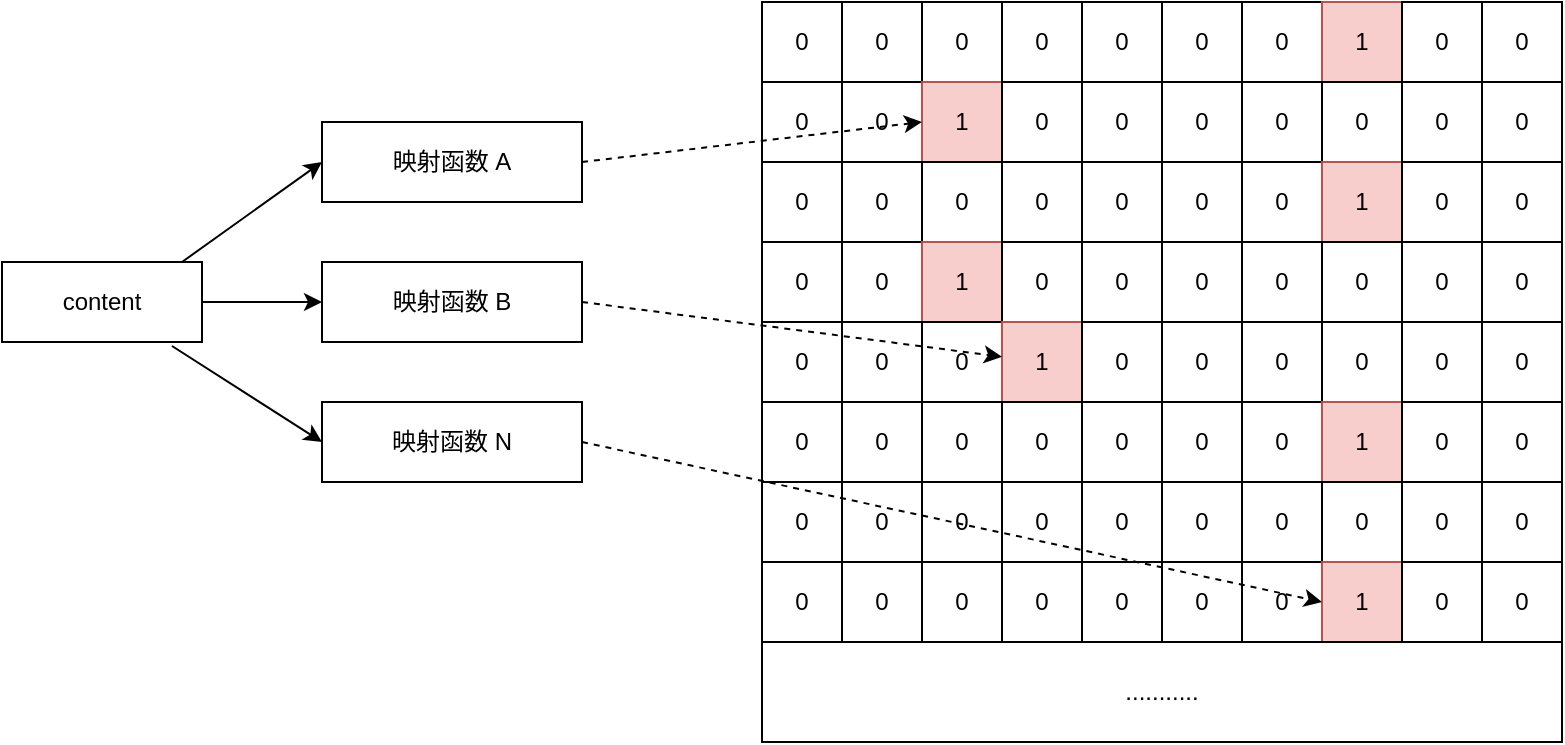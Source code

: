 <mxfile version="10.7.5" type="device"><diagram id="B3heNjBdSrrdm__5xoFd" name="Page-1"><mxGraphModel dx="918" dy="682" grid="1" gridSize="10" guides="1" tooltips="1" connect="1" arrows="1" fold="1" page="1" pageScale="1" pageWidth="827" pageHeight="1169" math="0" shadow="0"><root><mxCell id="0"/><mxCell id="1" parent="0"/><mxCell id="CSxR7vvznlI5lxmQdUw3-1" value="" style="rounded=0;whiteSpace=wrap;html=1;" vertex="1" parent="1"><mxGeometry x="400" y="100" width="400" height="370" as="geometry"/></mxCell><mxCell id="CSxR7vvznlI5lxmQdUw3-3" value="0" style="rounded=0;whiteSpace=wrap;html=1;" vertex="1" parent="1"><mxGeometry x="400" y="100" width="40" height="40" as="geometry"/></mxCell><mxCell id="CSxR7vvznlI5lxmQdUw3-4" value="0" style="rounded=0;whiteSpace=wrap;html=1;" vertex="1" parent="1"><mxGeometry x="400" y="140" width="40" height="40" as="geometry"/></mxCell><mxCell id="CSxR7vvznlI5lxmQdUw3-5" value="0" style="rounded=0;whiteSpace=wrap;html=1;" vertex="1" parent="1"><mxGeometry x="400" y="180" width="40" height="40" as="geometry"/></mxCell><mxCell id="CSxR7vvznlI5lxmQdUw3-6" value="0" style="rounded=0;whiteSpace=wrap;html=1;" vertex="1" parent="1"><mxGeometry x="400" y="220" width="40" height="40" as="geometry"/></mxCell><mxCell id="CSxR7vvznlI5lxmQdUw3-7" value="0" style="rounded=0;whiteSpace=wrap;html=1;" vertex="1" parent="1"><mxGeometry x="440" y="100" width="40" height="40" as="geometry"/></mxCell><mxCell id="CSxR7vvznlI5lxmQdUw3-8" value="0" style="rounded=0;whiteSpace=wrap;html=1;" vertex="1" parent="1"><mxGeometry x="440" y="140" width="40" height="40" as="geometry"/></mxCell><mxCell id="CSxR7vvznlI5lxmQdUw3-9" value="0" style="rounded=0;whiteSpace=wrap;html=1;" vertex="1" parent="1"><mxGeometry x="440" y="180" width="40" height="40" as="geometry"/></mxCell><mxCell id="CSxR7vvznlI5lxmQdUw3-10" value="0" style="rounded=0;whiteSpace=wrap;html=1;" vertex="1" parent="1"><mxGeometry x="440" y="220" width="40" height="40" as="geometry"/></mxCell><mxCell id="CSxR7vvznlI5lxmQdUw3-11" value="0" style="rounded=0;whiteSpace=wrap;html=1;" vertex="1" parent="1"><mxGeometry x="480" y="100" width="40" height="40" as="geometry"/></mxCell><mxCell id="CSxR7vvznlI5lxmQdUw3-12" value="1" style="rounded=0;whiteSpace=wrap;html=1;fillColor=#f8cecc;strokeColor=#b85450;" vertex="1" parent="1"><mxGeometry x="480" y="140" width="40" height="40" as="geometry"/></mxCell><mxCell id="CSxR7vvznlI5lxmQdUw3-13" value="0" style="rounded=0;whiteSpace=wrap;html=1;" vertex="1" parent="1"><mxGeometry x="480" y="180" width="40" height="40" as="geometry"/></mxCell><mxCell id="CSxR7vvznlI5lxmQdUw3-14" value="1" style="rounded=0;whiteSpace=wrap;html=1;fillColor=#f8cecc;strokeColor=#b85450;" vertex="1" parent="1"><mxGeometry x="480" y="220" width="40" height="40" as="geometry"/></mxCell><mxCell id="CSxR7vvznlI5lxmQdUw3-15" value="0" style="rounded=0;whiteSpace=wrap;html=1;" vertex="1" parent="1"><mxGeometry x="520" y="100" width="40" height="40" as="geometry"/></mxCell><mxCell id="CSxR7vvznlI5lxmQdUw3-16" value="0" style="rounded=0;whiteSpace=wrap;html=1;" vertex="1" parent="1"><mxGeometry x="520" y="140" width="40" height="40" as="geometry"/></mxCell><mxCell id="CSxR7vvznlI5lxmQdUw3-17" value="0" style="rounded=0;whiteSpace=wrap;html=1;" vertex="1" parent="1"><mxGeometry x="520" y="180" width="40" height="40" as="geometry"/></mxCell><mxCell id="CSxR7vvznlI5lxmQdUw3-18" value="0" style="rounded=0;whiteSpace=wrap;html=1;" vertex="1" parent="1"><mxGeometry x="520" y="220" width="40" height="40" as="geometry"/></mxCell><mxCell id="CSxR7vvznlI5lxmQdUw3-19" value="0" style="rounded=0;whiteSpace=wrap;html=1;" vertex="1" parent="1"><mxGeometry x="560" y="100" width="40" height="40" as="geometry"/></mxCell><mxCell id="CSxR7vvznlI5lxmQdUw3-20" value="0" style="rounded=0;whiteSpace=wrap;html=1;" vertex="1" parent="1"><mxGeometry x="560" y="140" width="40" height="40" as="geometry"/></mxCell><mxCell id="CSxR7vvznlI5lxmQdUw3-21" value="0" style="rounded=0;whiteSpace=wrap;html=1;" vertex="1" parent="1"><mxGeometry x="560" y="180" width="40" height="40" as="geometry"/></mxCell><mxCell id="CSxR7vvznlI5lxmQdUw3-22" value="0" style="rounded=0;whiteSpace=wrap;html=1;" vertex="1" parent="1"><mxGeometry x="560" y="220" width="40" height="40" as="geometry"/></mxCell><mxCell id="CSxR7vvznlI5lxmQdUw3-23" value="0" style="rounded=0;whiteSpace=wrap;html=1;" vertex="1" parent="1"><mxGeometry x="400" y="260" width="40" height="40" as="geometry"/></mxCell><mxCell id="CSxR7vvznlI5lxmQdUw3-24" value="0" style="rounded=0;whiteSpace=wrap;html=1;" vertex="1" parent="1"><mxGeometry x="400" y="300" width="40" height="40" as="geometry"/></mxCell><mxCell id="CSxR7vvznlI5lxmQdUw3-25" value="0" style="rounded=0;whiteSpace=wrap;html=1;" vertex="1" parent="1"><mxGeometry x="400" y="340" width="40" height="40" as="geometry"/></mxCell><mxCell id="CSxR7vvznlI5lxmQdUw3-26" value="0" style="rounded=0;whiteSpace=wrap;html=1;" vertex="1" parent="1"><mxGeometry x="400" y="380" width="40" height="40" as="geometry"/></mxCell><mxCell id="CSxR7vvznlI5lxmQdUw3-27" value="0" style="rounded=0;whiteSpace=wrap;html=1;" vertex="1" parent="1"><mxGeometry x="440" y="260" width="40" height="40" as="geometry"/></mxCell><mxCell id="CSxR7vvznlI5lxmQdUw3-28" value="0" style="rounded=0;whiteSpace=wrap;html=1;" vertex="1" parent="1"><mxGeometry x="440" y="300" width="40" height="40" as="geometry"/></mxCell><mxCell id="CSxR7vvznlI5lxmQdUw3-29" value="0" style="rounded=0;whiteSpace=wrap;html=1;" vertex="1" parent="1"><mxGeometry x="440" y="340" width="40" height="40" as="geometry"/></mxCell><mxCell id="CSxR7vvznlI5lxmQdUw3-30" value="0" style="rounded=0;whiteSpace=wrap;html=1;" vertex="1" parent="1"><mxGeometry x="440" y="380" width="40" height="40" as="geometry"/></mxCell><mxCell id="CSxR7vvznlI5lxmQdUw3-31" value="0" style="rounded=0;whiteSpace=wrap;html=1;" vertex="1" parent="1"><mxGeometry x="480" y="260" width="40" height="40" as="geometry"/></mxCell><mxCell id="CSxR7vvznlI5lxmQdUw3-32" value="0" style="rounded=0;whiteSpace=wrap;html=1;" vertex="1" parent="1"><mxGeometry x="480" y="300" width="40" height="40" as="geometry"/></mxCell><mxCell id="CSxR7vvznlI5lxmQdUw3-33" value="0" style="rounded=0;whiteSpace=wrap;html=1;" vertex="1" parent="1"><mxGeometry x="480" y="340" width="40" height="40" as="geometry"/></mxCell><mxCell id="CSxR7vvznlI5lxmQdUw3-34" value="0" style="rounded=0;whiteSpace=wrap;html=1;" vertex="1" parent="1"><mxGeometry x="480" y="380" width="40" height="40" as="geometry"/></mxCell><mxCell id="CSxR7vvznlI5lxmQdUw3-35" value="1" style="rounded=0;whiteSpace=wrap;html=1;fillColor=#f8cecc;strokeColor=#b85450;" vertex="1" parent="1"><mxGeometry x="520" y="260" width="40" height="40" as="geometry"/></mxCell><mxCell id="CSxR7vvznlI5lxmQdUw3-36" value="0" style="rounded=0;whiteSpace=wrap;html=1;" vertex="1" parent="1"><mxGeometry x="520" y="300" width="40" height="40" as="geometry"/></mxCell><mxCell id="CSxR7vvznlI5lxmQdUw3-37" value="0" style="rounded=0;whiteSpace=wrap;html=1;" vertex="1" parent="1"><mxGeometry x="520" y="340" width="40" height="40" as="geometry"/></mxCell><mxCell id="CSxR7vvznlI5lxmQdUw3-38" value="0" style="rounded=0;whiteSpace=wrap;html=1;" vertex="1" parent="1"><mxGeometry x="520" y="380" width="40" height="40" as="geometry"/></mxCell><mxCell id="CSxR7vvznlI5lxmQdUw3-39" value="0" style="rounded=0;whiteSpace=wrap;html=1;" vertex="1" parent="1"><mxGeometry x="560" y="260" width="40" height="40" as="geometry"/></mxCell><mxCell id="CSxR7vvznlI5lxmQdUw3-40" value="0" style="rounded=0;whiteSpace=wrap;html=1;" vertex="1" parent="1"><mxGeometry x="560" y="300" width="40" height="40" as="geometry"/></mxCell><mxCell id="CSxR7vvznlI5lxmQdUw3-41" value="0" style="rounded=0;whiteSpace=wrap;html=1;" vertex="1" parent="1"><mxGeometry x="560" y="340" width="40" height="40" as="geometry"/></mxCell><mxCell id="CSxR7vvznlI5lxmQdUw3-42" value="0" style="rounded=0;whiteSpace=wrap;html=1;" vertex="1" parent="1"><mxGeometry x="560" y="380" width="40" height="40" as="geometry"/></mxCell><mxCell id="CSxR7vvznlI5lxmQdUw3-43" value="0" style="rounded=0;whiteSpace=wrap;html=1;" vertex="1" parent="1"><mxGeometry x="600" y="260" width="40" height="40" as="geometry"/></mxCell><mxCell id="CSxR7vvznlI5lxmQdUw3-44" value="0" style="rounded=0;whiteSpace=wrap;html=1;" vertex="1" parent="1"><mxGeometry x="600" y="300" width="40" height="40" as="geometry"/></mxCell><mxCell id="CSxR7vvznlI5lxmQdUw3-45" value="0" style="rounded=0;whiteSpace=wrap;html=1;" vertex="1" parent="1"><mxGeometry x="600" y="340" width="40" height="40" as="geometry"/></mxCell><mxCell id="CSxR7vvznlI5lxmQdUw3-46" value="0" style="rounded=0;whiteSpace=wrap;html=1;" vertex="1" parent="1"><mxGeometry x="600" y="380" width="40" height="40" as="geometry"/></mxCell><mxCell id="CSxR7vvznlI5lxmQdUw3-47" value="0" style="rounded=0;whiteSpace=wrap;html=1;" vertex="1" parent="1"><mxGeometry x="640" y="260" width="40" height="40" as="geometry"/></mxCell><mxCell id="CSxR7vvznlI5lxmQdUw3-48" value="0" style="rounded=0;whiteSpace=wrap;html=1;" vertex="1" parent="1"><mxGeometry x="640" y="300" width="40" height="40" as="geometry"/></mxCell><mxCell id="CSxR7vvznlI5lxmQdUw3-49" value="0" style="rounded=0;whiteSpace=wrap;html=1;" vertex="1" parent="1"><mxGeometry x="640" y="340" width="40" height="40" as="geometry"/></mxCell><mxCell id="CSxR7vvznlI5lxmQdUw3-50" value="0" style="rounded=0;whiteSpace=wrap;html=1;" vertex="1" parent="1"><mxGeometry x="640" y="380" width="40" height="40" as="geometry"/></mxCell><mxCell id="CSxR7vvznlI5lxmQdUw3-51" value="0" style="rounded=0;whiteSpace=wrap;html=1;" vertex="1" parent="1"><mxGeometry x="680" y="260" width="40" height="40" as="geometry"/></mxCell><mxCell id="CSxR7vvznlI5lxmQdUw3-52" value="1" style="rounded=0;whiteSpace=wrap;html=1;fillColor=#f8cecc;strokeColor=#b85450;" vertex="1" parent="1"><mxGeometry x="680" y="300" width="40" height="40" as="geometry"/></mxCell><mxCell id="CSxR7vvznlI5lxmQdUw3-53" value="0" style="rounded=0;whiteSpace=wrap;html=1;" vertex="1" parent="1"><mxGeometry x="680" y="340" width="40" height="40" as="geometry"/></mxCell><mxCell id="CSxR7vvznlI5lxmQdUw3-54" value="1" style="rounded=0;whiteSpace=wrap;html=1;fillColor=#f8cecc;strokeColor=#b85450;" vertex="1" parent="1"><mxGeometry x="680" y="380" width="40" height="40" as="geometry"/></mxCell><mxCell id="CSxR7vvznlI5lxmQdUw3-55" value="0" style="rounded=0;whiteSpace=wrap;html=1;" vertex="1" parent="1"><mxGeometry x="720" y="260" width="40" height="40" as="geometry"/></mxCell><mxCell id="CSxR7vvznlI5lxmQdUw3-56" value="0" style="rounded=0;whiteSpace=wrap;html=1;" vertex="1" parent="1"><mxGeometry x="720" y="300" width="40" height="40" as="geometry"/></mxCell><mxCell id="CSxR7vvznlI5lxmQdUw3-57" value="0" style="rounded=0;whiteSpace=wrap;html=1;" vertex="1" parent="1"><mxGeometry x="720" y="340" width="40" height="40" as="geometry"/></mxCell><mxCell id="CSxR7vvznlI5lxmQdUw3-58" value="0" style="rounded=0;whiteSpace=wrap;html=1;" vertex="1" parent="1"><mxGeometry x="720" y="380" width="40" height="40" as="geometry"/></mxCell><mxCell id="CSxR7vvznlI5lxmQdUw3-59" value="0" style="rounded=0;whiteSpace=wrap;html=1;" vertex="1" parent="1"><mxGeometry x="760" y="260" width="40" height="40" as="geometry"/></mxCell><mxCell id="CSxR7vvznlI5lxmQdUw3-60" value="0" style="rounded=0;whiteSpace=wrap;html=1;" vertex="1" parent="1"><mxGeometry x="760" y="300" width="40" height="40" as="geometry"/></mxCell><mxCell id="CSxR7vvznlI5lxmQdUw3-61" value="0" style="rounded=0;whiteSpace=wrap;html=1;" vertex="1" parent="1"><mxGeometry x="760" y="340" width="40" height="40" as="geometry"/></mxCell><mxCell id="CSxR7vvznlI5lxmQdUw3-62" value="0" style="rounded=0;whiteSpace=wrap;html=1;" vertex="1" parent="1"><mxGeometry x="760" y="380" width="40" height="40" as="geometry"/></mxCell><mxCell id="CSxR7vvznlI5lxmQdUw3-63" value="0" style="rounded=0;whiteSpace=wrap;html=1;" vertex="1" parent="1"><mxGeometry x="600" y="100" width="40" height="40" as="geometry"/></mxCell><mxCell id="CSxR7vvznlI5lxmQdUw3-64" value="0" style="rounded=0;whiteSpace=wrap;html=1;" vertex="1" parent="1"><mxGeometry x="600" y="140" width="40" height="40" as="geometry"/></mxCell><mxCell id="CSxR7vvznlI5lxmQdUw3-65" value="0" style="rounded=0;whiteSpace=wrap;html=1;" vertex="1" parent="1"><mxGeometry x="600" y="180" width="40" height="40" as="geometry"/></mxCell><mxCell id="CSxR7vvznlI5lxmQdUw3-66" value="0" style="rounded=0;whiteSpace=wrap;html=1;" vertex="1" parent="1"><mxGeometry x="640" y="100" width="40" height="40" as="geometry"/></mxCell><mxCell id="CSxR7vvznlI5lxmQdUw3-67" value="0" style="rounded=0;whiteSpace=wrap;html=1;" vertex="1" parent="1"><mxGeometry x="640" y="140" width="40" height="40" as="geometry"/></mxCell><mxCell id="CSxR7vvznlI5lxmQdUw3-68" value="0" style="rounded=0;whiteSpace=wrap;html=1;" vertex="1" parent="1"><mxGeometry x="640" y="180" width="40" height="40" as="geometry"/></mxCell><mxCell id="CSxR7vvznlI5lxmQdUw3-69" value="1" style="rounded=0;whiteSpace=wrap;html=1;fillColor=#f8cecc;strokeColor=#b85450;" vertex="1" parent="1"><mxGeometry x="680" y="100" width="40" height="40" as="geometry"/></mxCell><mxCell id="CSxR7vvznlI5lxmQdUw3-70" value="0" style="rounded=0;whiteSpace=wrap;html=1;" vertex="1" parent="1"><mxGeometry x="680" y="140" width="40" height="40" as="geometry"/></mxCell><mxCell id="CSxR7vvznlI5lxmQdUw3-71" value="1" style="rounded=0;whiteSpace=wrap;html=1;fillColor=#f8cecc;strokeColor=#b85450;" vertex="1" parent="1"><mxGeometry x="680" y="180" width="40" height="40" as="geometry"/></mxCell><mxCell id="CSxR7vvznlI5lxmQdUw3-72" value="0" style="rounded=0;whiteSpace=wrap;html=1;" vertex="1" parent="1"><mxGeometry x="720" y="100" width="40" height="40" as="geometry"/></mxCell><mxCell id="CSxR7vvznlI5lxmQdUw3-73" value="0" style="rounded=0;whiteSpace=wrap;html=1;" vertex="1" parent="1"><mxGeometry x="720" y="140" width="40" height="40" as="geometry"/></mxCell><mxCell id="CSxR7vvznlI5lxmQdUw3-74" value="0" style="rounded=0;whiteSpace=wrap;html=1;" vertex="1" parent="1"><mxGeometry x="720" y="180" width="40" height="40" as="geometry"/></mxCell><mxCell id="CSxR7vvznlI5lxmQdUw3-75" value="0" style="rounded=0;whiteSpace=wrap;html=1;" vertex="1" parent="1"><mxGeometry x="760" y="100" width="40" height="40" as="geometry"/></mxCell><mxCell id="CSxR7vvznlI5lxmQdUw3-76" value="0" style="rounded=0;whiteSpace=wrap;html=1;" vertex="1" parent="1"><mxGeometry x="760" y="140" width="40" height="40" as="geometry"/></mxCell><mxCell id="CSxR7vvznlI5lxmQdUw3-77" value="0" style="rounded=0;whiteSpace=wrap;html=1;" vertex="1" parent="1"><mxGeometry x="760" y="180" width="40" height="40" as="geometry"/></mxCell><mxCell id="CSxR7vvznlI5lxmQdUw3-78" value="0" style="rounded=0;whiteSpace=wrap;html=1;" vertex="1" parent="1"><mxGeometry x="600" y="220" width="40" height="40" as="geometry"/></mxCell><mxCell id="CSxR7vvznlI5lxmQdUw3-79" value="0" style="rounded=0;whiteSpace=wrap;html=1;" vertex="1" parent="1"><mxGeometry x="640" y="220" width="40" height="40" as="geometry"/></mxCell><mxCell id="CSxR7vvznlI5lxmQdUw3-80" value="0" style="rounded=0;whiteSpace=wrap;html=1;" vertex="1" parent="1"><mxGeometry x="680" y="220" width="40" height="40" as="geometry"/></mxCell><mxCell id="CSxR7vvznlI5lxmQdUw3-81" value="0" style="rounded=0;whiteSpace=wrap;html=1;" vertex="1" parent="1"><mxGeometry x="720" y="220" width="40" height="40" as="geometry"/></mxCell><mxCell id="CSxR7vvznlI5lxmQdUw3-82" value="0" style="rounded=0;whiteSpace=wrap;html=1;" vertex="1" parent="1"><mxGeometry x="760" y="220" width="40" height="40" as="geometry"/></mxCell><mxCell id="CSxR7vvznlI5lxmQdUw3-83" value="..........." style="rounded=0;whiteSpace=wrap;html=1;" vertex="1" parent="1"><mxGeometry x="400" y="420" width="400" height="50" as="geometry"/></mxCell><mxCell id="CSxR7vvznlI5lxmQdUw3-85" value="content" style="rounded=0;whiteSpace=wrap;html=1;" vertex="1" parent="1"><mxGeometry x="20" y="230" width="100" height="40" as="geometry"/></mxCell><mxCell id="CSxR7vvznlI5lxmQdUw3-87" value="映射函数 A" style="rounded=0;whiteSpace=wrap;html=1;" vertex="1" parent="1"><mxGeometry x="180" y="160" width="130" height="40" as="geometry"/></mxCell><mxCell id="CSxR7vvznlI5lxmQdUw3-88" value="映射函数 B" style="rounded=0;whiteSpace=wrap;html=1;" vertex="1" parent="1"><mxGeometry x="180" y="230" width="130" height="40" as="geometry"/></mxCell><mxCell id="CSxR7vvznlI5lxmQdUw3-89" value="映射函数 N" style="rounded=0;whiteSpace=wrap;html=1;" vertex="1" parent="1"><mxGeometry x="180" y="300" width="130" height="40" as="geometry"/></mxCell><mxCell id="CSxR7vvznlI5lxmQdUw3-90" value="" style="endArrow=classic;html=1;entryX=0;entryY=0.5;entryDx=0;entryDy=0;" edge="1" parent="1" target="CSxR7vvznlI5lxmQdUw3-87"><mxGeometry width="50" height="50" relative="1" as="geometry"><mxPoint x="110" y="230" as="sourcePoint"/><mxPoint x="160" y="180" as="targetPoint"/></mxGeometry></mxCell><mxCell id="CSxR7vvznlI5lxmQdUw3-93" value="" style="endArrow=classic;html=1;exitX=1;exitY=0.5;exitDx=0;exitDy=0;entryX=1;entryY=0.5;entryDx=0;entryDy=0;dashed=1;" edge="1" parent="1" source="CSxR7vvznlI5lxmQdUw3-87" target="CSxR7vvznlI5lxmQdUw3-8"><mxGeometry width="50" height="50" relative="1" as="geometry"><mxPoint x="310" y="210" as="sourcePoint"/><mxPoint x="360" y="160" as="targetPoint"/></mxGeometry></mxCell><mxCell id="CSxR7vvznlI5lxmQdUw3-94" value="" style="endArrow=classic;html=1;dashed=1;exitX=1;exitY=0.5;exitDx=0;exitDy=0;" edge="1" parent="1" source="CSxR7vvznlI5lxmQdUw3-88" target="CSxR7vvznlI5lxmQdUw3-35"><mxGeometry width="50" height="50" relative="1" as="geometry"><mxPoint x="120" y="280" as="sourcePoint"/><mxPoint x="170" y="230" as="targetPoint"/></mxGeometry></mxCell><mxCell id="CSxR7vvznlI5lxmQdUw3-95" value="" style="endArrow=classic;html=1;dashed=1;entryX=0;entryY=0.5;entryDx=0;entryDy=0;exitX=1;exitY=0.5;exitDx=0;exitDy=0;" edge="1" parent="1" source="CSxR7vvznlI5lxmQdUw3-89" target="CSxR7vvznlI5lxmQdUw3-54"><mxGeometry width="50" height="50" relative="1" as="geometry"><mxPoint x="310" y="350" as="sourcePoint"/><mxPoint x="360" y="300" as="targetPoint"/></mxGeometry></mxCell><mxCell id="CSxR7vvznlI5lxmQdUw3-96" value="" style="endArrow=classic;html=1;entryX=0;entryY=0.5;entryDx=0;entryDy=0;exitX=1;exitY=0.5;exitDx=0;exitDy=0;" edge="1" parent="1" source="CSxR7vvznlI5lxmQdUw3-85" target="CSxR7vvznlI5lxmQdUw3-88"><mxGeometry width="50" height="50" relative="1" as="geometry"><mxPoint x="110" y="280" as="sourcePoint"/><mxPoint x="160" y="230" as="targetPoint"/></mxGeometry></mxCell><mxCell id="CSxR7vvznlI5lxmQdUw3-97" value="" style="endArrow=classic;html=1;entryX=0;entryY=0.5;entryDx=0;entryDy=0;exitX=0.85;exitY=1.05;exitDx=0;exitDy=0;exitPerimeter=0;" edge="1" parent="1" source="CSxR7vvznlI5lxmQdUw3-85" target="CSxR7vvznlI5lxmQdUw3-89"><mxGeometry width="50" height="50" relative="1" as="geometry"><mxPoint x="100" y="300" as="sourcePoint"/><mxPoint x="150" y="250" as="targetPoint"/></mxGeometry></mxCell></root></mxGraphModel></diagram></mxfile>